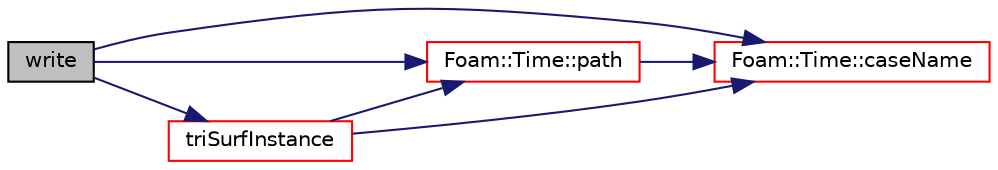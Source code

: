 digraph "write"
{
  bgcolor="transparent";
  edge [fontname="Helvetica",fontsize="10",labelfontname="Helvetica",labelfontsize="10"];
  node [fontname="Helvetica",fontsize="10",shape=record];
  rankdir="LR";
  Node1 [label="write",height=0.2,width=0.4,color="black", fillcolor="grey75", style="filled", fontcolor="black"];
  Node1 -> Node2 [color="midnightblue",fontsize="10",style="solid",fontname="Helvetica"];
  Node2 [label="Foam::Time::caseName",height=0.2,width=0.4,color="red",URL="$a02610.html#a46edf6b683124eaa2ad223be958c7959",tooltip="Return case name. "];
  Node1 -> Node3 [color="midnightblue",fontsize="10",style="solid",fontname="Helvetica"];
  Node3 [label="Foam::Time::path",height=0.2,width=0.4,color="red",URL="$a02610.html#a2db7691b348697844893a04d3110e3d5",tooltip="Return path. "];
  Node3 -> Node2 [color="midnightblue",fontsize="10",style="solid",fontname="Helvetica"];
  Node1 -> Node4 [color="midnightblue",fontsize="10",style="solid",fontname="Helvetica"];
  Node4 [label="triSurfInstance",height=0.2,width=0.4,color="red",URL="$a02683.html#a1ab8d8beae9ae13c09674c78df71224a",tooltip="Name of triSurface directory to use. "];
  Node4 -> Node2 [color="midnightblue",fontsize="10",style="solid",fontname="Helvetica"];
  Node4 -> Node3 [color="midnightblue",fontsize="10",style="solid",fontname="Helvetica"];
}
